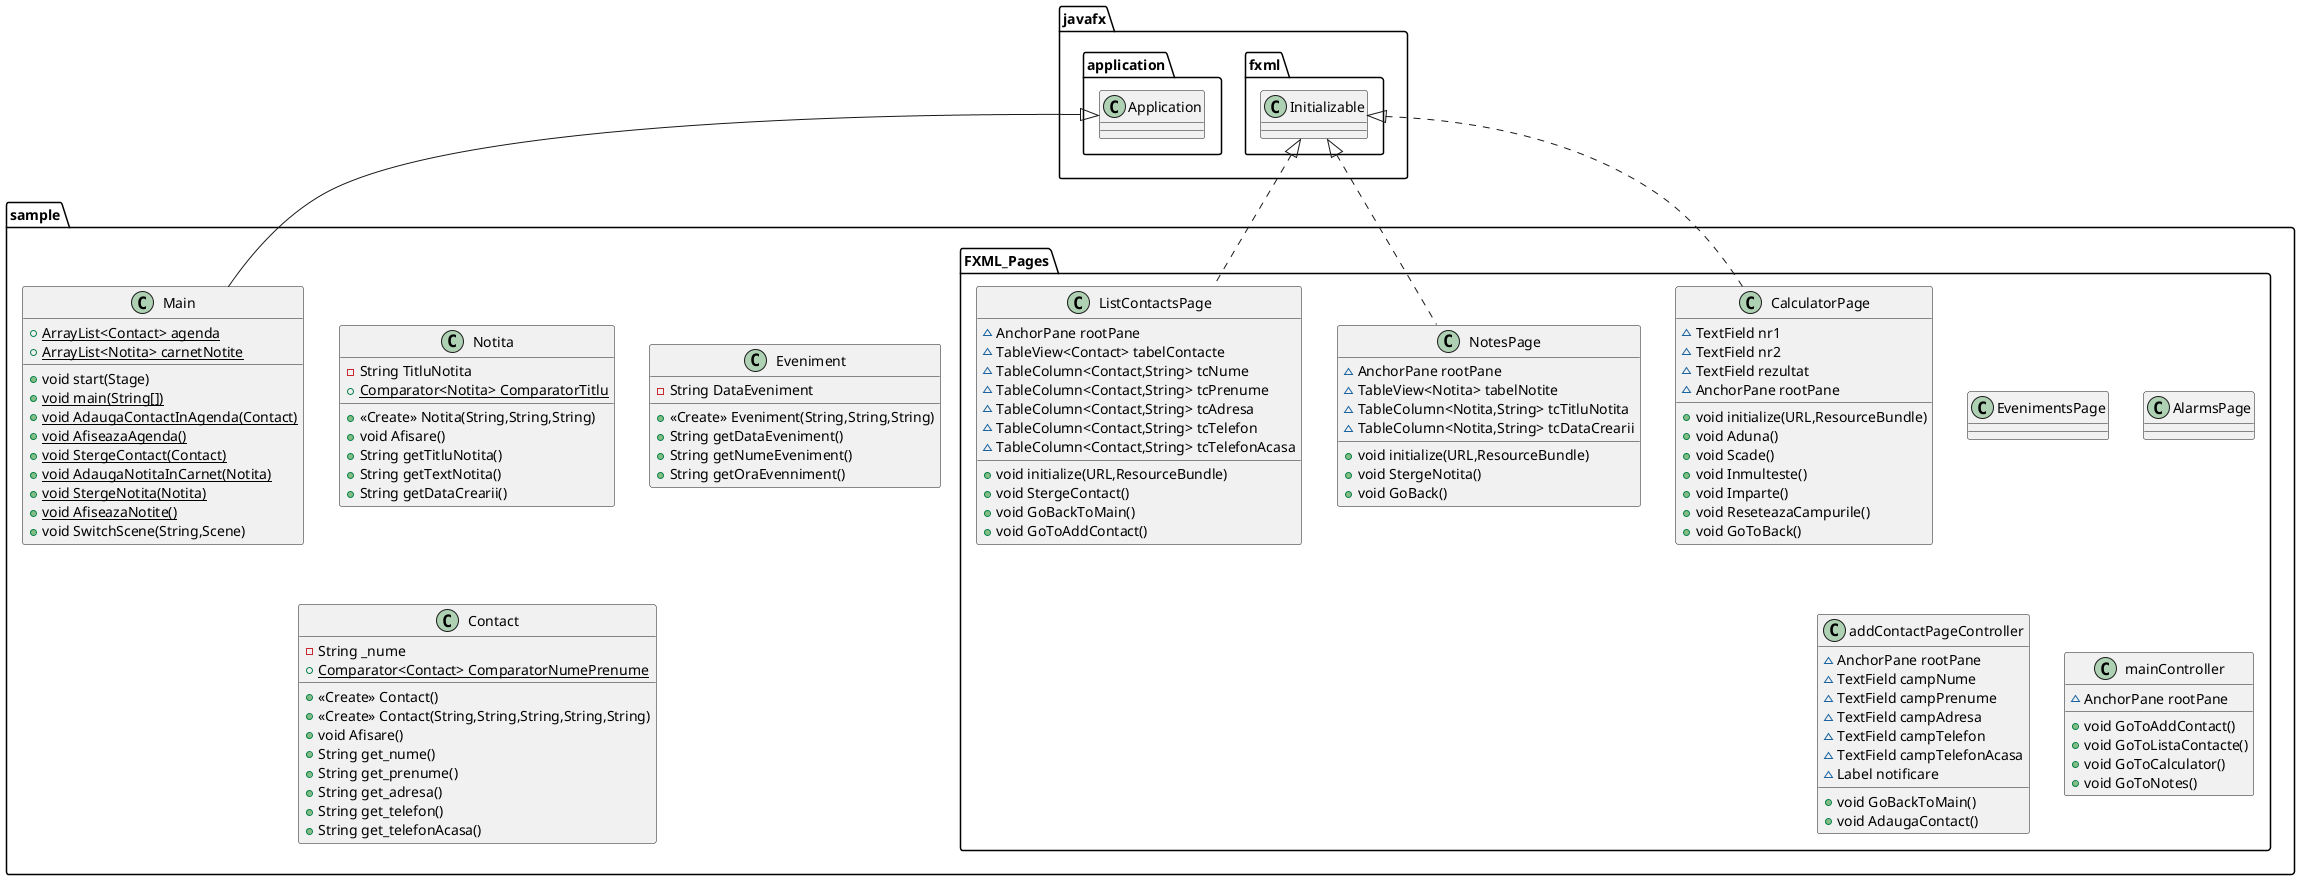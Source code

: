 @startuml
class sample.Notita {
- String TitluNotita
+ {static} Comparator<Notita> ComparatorTitlu
+ <<Create>> Notita(String,String,String)
+ void Afisare()
+ String getTitluNotita()
+ String getTextNotita()
+ String getDataCrearii()
}
class sample.Main {
+ {static} ArrayList<Contact> agenda
+ {static} ArrayList<Notita> carnetNotite
+ void start(Stage)
+ {static} void main(String[])
+ {static} void AdaugaContactInAgenda(Contact)
+ {static} void AfiseazaAgenda()
+ {static} void StergeContact(Contact)
+ {static} void AdaugaNotitaInCarnet(Notita)
+ {static} void StergeNotita(Notita)
+ {static} void AfiseazaNotite()
+ void SwitchScene(String,Scene)
}
class sample.FXML_Pages.CalculatorPage {
~ TextField nr1
~ TextField nr2
~ TextField rezultat
~ AnchorPane rootPane
+ void initialize(URL,ResourceBundle)
+ void Aduna()
+ void Scade()
+ void Inmulteste()
+ void Imparte()
+ void ReseteazaCampurile()
+ void GoToBack()
}
class sample.FXML_Pages.EvenimentsPage {
}
class sample.FXML_Pages.NotesPage {
~ AnchorPane rootPane
~ TableView<Notita> tabelNotite
~ TableColumn<Notita,String> tcTitluNotita
~ TableColumn<Notita,String> tcDataCrearii
+ void initialize(URL,ResourceBundle)
+ void StergeNotita()
+ void GoBack()
}
class sample.Eveniment {
- String DataEveniment
+ <<Create>> Eveniment(String,String,String)
+ String getDataEveniment()
+ String getNumeEveniment()
+ String getOraEvenniment()
}
class sample.FXML_Pages.AlarmsPage {
}
class sample.FXML_Pages.ListContactsPage {
~ AnchorPane rootPane
~ TableView<Contact> tabelContacte
~ TableColumn<Contact,String> tcNume
~ TableColumn<Contact,String> tcPrenume
~ TableColumn<Contact,String> tcAdresa
~ TableColumn<Contact,String> tcTelefon
~ TableColumn<Contact,String> tcTelefonAcasa
+ void initialize(URL,ResourceBundle)
+ void StergeContact()
+ void GoBackToMain()
+ void GoToAddContact()
}
class sample.FXML_Pages.addContactPageController {
~ AnchorPane rootPane
~ TextField campNume
~ TextField campPrenume
~ TextField campAdresa
~ TextField campTelefon
~ TextField campTelefonAcasa
~ Label notificare
+ void GoBackToMain()
+ void AdaugaContact()
}
class sample.FXML_Pages.mainController {
~ AnchorPane rootPane
+ void GoToAddContact()
+ void GoToListaContacte()
+ void GoToCalculator()
+ void GoToNotes()
}
class sample.Contact {
- String _nume
+ {static} Comparator<Contact> ComparatorNumePrenume
+ <<Create>> Contact()
+ <<Create>> Contact(String,String,String,String,String)
+ void Afisare()
+ String get_nume()
+ String get_prenume()
+ String get_adresa()
+ String get_telefon()
+ String get_telefonAcasa()
}


javafx.application.Application <|-- sample.Main
javafx.fxml.Initializable <|.. sample.FXML_Pages.CalculatorPage
javafx.fxml.Initializable <|.. sample.FXML_Pages.NotesPage
javafx.fxml.Initializable <|.. sample.FXML_Pages.ListContactsPage
@enduml
